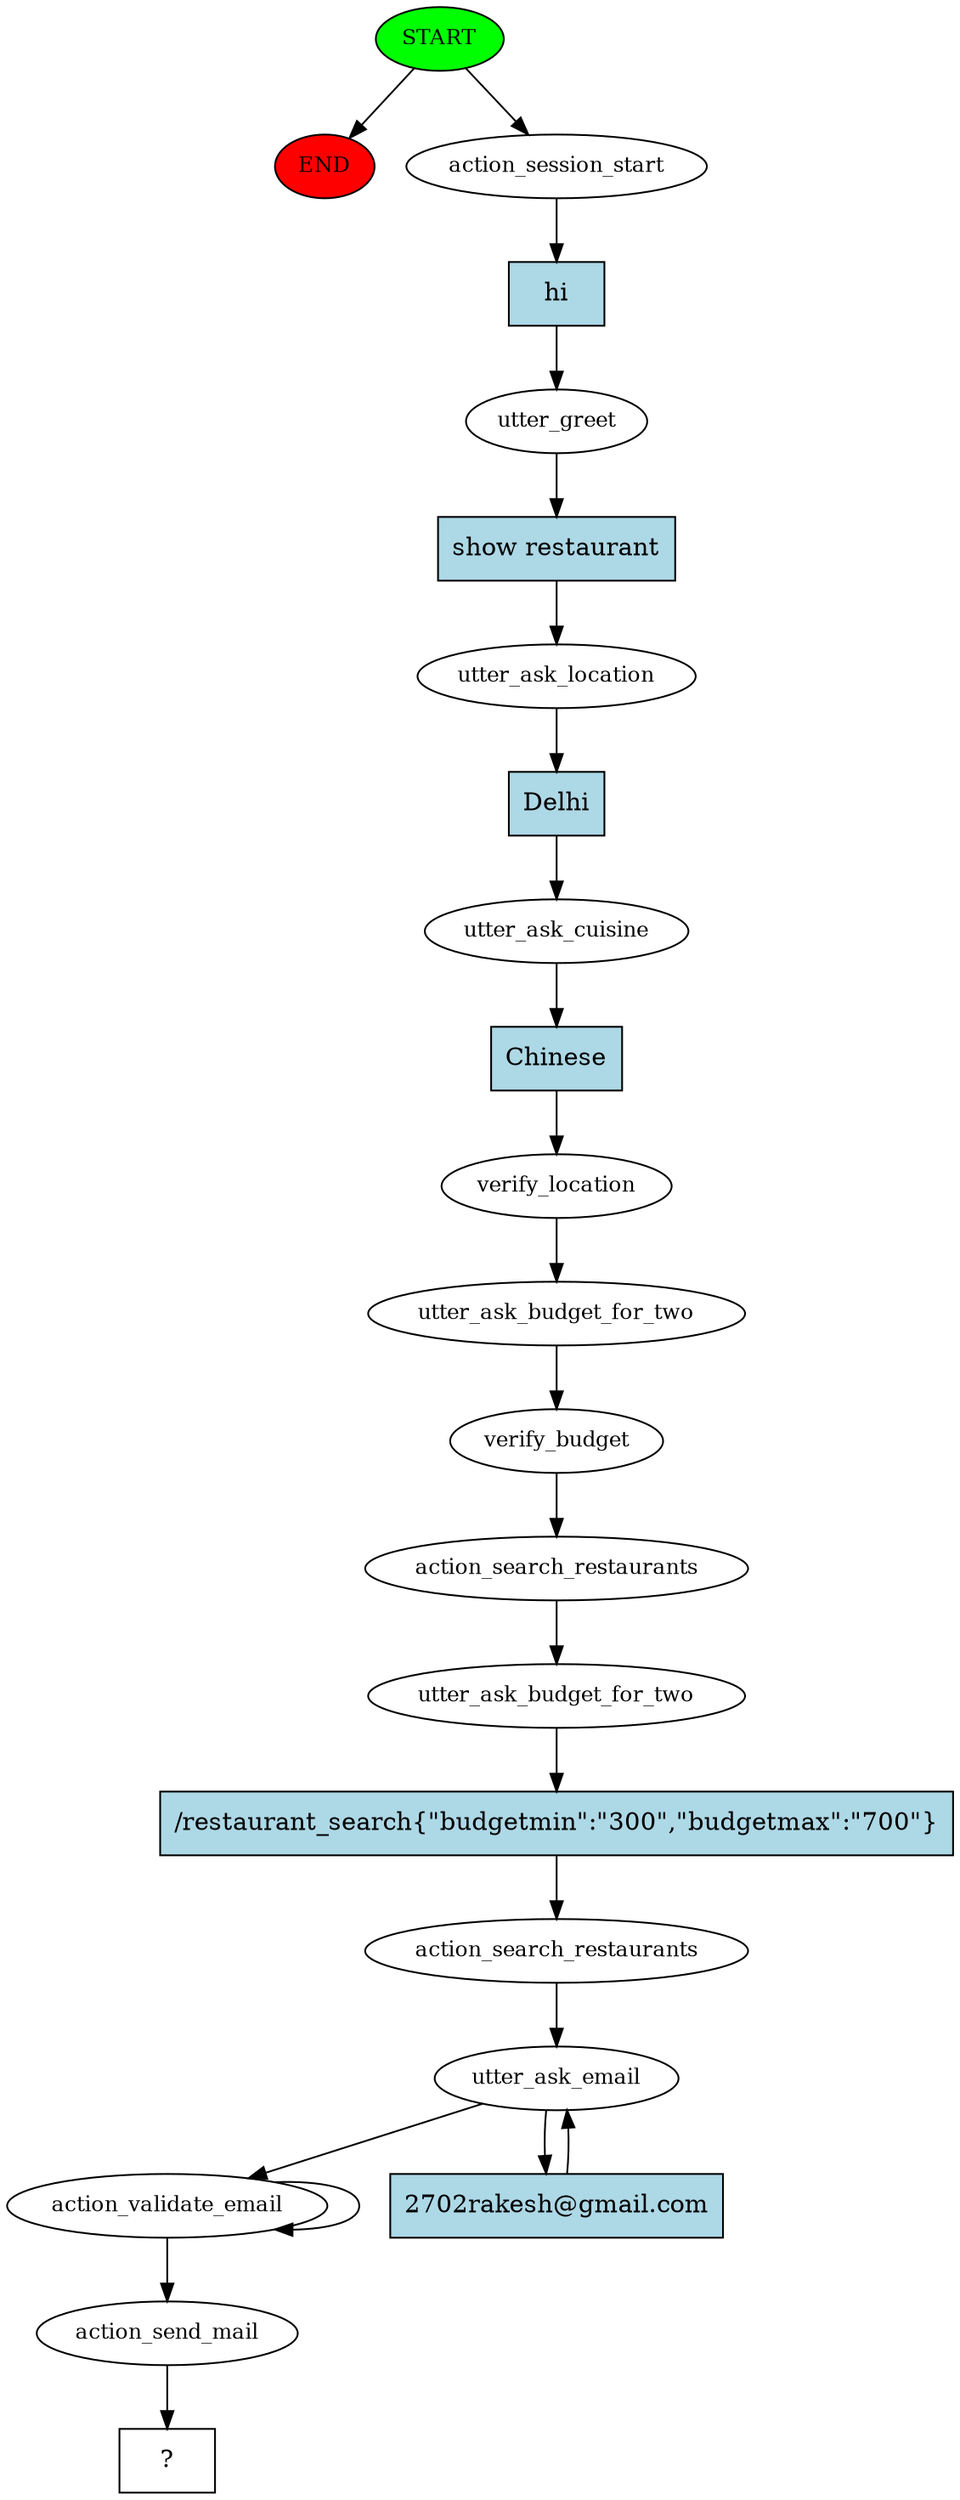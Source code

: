 digraph  {
0 [class="start active", fillcolor=green, fontsize=12, label=START, style=filled];
"-1" [class=end, fillcolor=red, fontsize=12, label=END, style=filled];
1 [class=active, fontsize=12, label=action_session_start];
2 [class=active, fontsize=12, label=utter_greet];
3 [class=active, fontsize=12, label=utter_ask_location];
4 [class=active, fontsize=12, label=utter_ask_cuisine];
5 [class=active, fontsize=12, label=verify_location];
6 [class=active, fontsize=12, label=utter_ask_budget_for_two];
7 [class=active, fontsize=12, label=verify_budget];
8 [class=active, fontsize=12, label=action_search_restaurants];
9 [class=active, fontsize=12, label=utter_ask_budget_for_two];
10 [class=active, fontsize=12, label=action_search_restaurants];
11 [class=active, fontsize=12, label=utter_ask_email];
13 [class=active, fontsize=12, label=action_validate_email];
15 [class=active, fontsize=12, label=action_send_mail];
16 [class="intent dashed active", label="  ?  ", shape=rect];
17 [class="intent active", fillcolor=lightblue, label=hi, shape=rect, style=filled];
18 [class="intent active", fillcolor=lightblue, label="show restaurant", shape=rect, style=filled];
19 [class="intent active", fillcolor=lightblue, label=Delhi, shape=rect, style=filled];
20 [class="intent active", fillcolor=lightblue, label=Chinese, shape=rect, style=filled];
21 [class="intent active", fillcolor=lightblue, label="/restaurant_search{\"budgetmin\":\"300\",\"budgetmax\":\"700\"}", shape=rect, style=filled];
22 [class="intent active", fillcolor=lightblue, label="2702rakesh@gmail.com", shape=rect, style=filled];
0 -> "-1"  [class="", key=NONE, label=""];
0 -> 1  [class=active, key=NONE, label=""];
1 -> 17  [class=active, key=0];
2 -> 18  [class=active, key=0];
3 -> 19  [class=active, key=0];
4 -> 20  [class=active, key=0];
5 -> 6  [class=active, key=NONE, label=""];
6 -> 7  [class=active, key=NONE, label=""];
7 -> 8  [class=active, key=NONE, label=""];
8 -> 9  [class=active, key=NONE, label=""];
9 -> 21  [class=active, key=0];
10 -> 11  [class=active, key=NONE, label=""];
11 -> 13  [class=active, key=NONE, label=""];
11 -> 22  [class=active, key=0];
13 -> 15  [class=active, key=NONE, label=""];
13 -> 13  [class=active, key=NONE, label=""];
15 -> 16  [class=active, key=NONE, label=""];
17 -> 2  [class=active, key=0];
18 -> 3  [class=active, key=0];
19 -> 4  [class=active, key=0];
20 -> 5  [class=active, key=0];
21 -> 10  [class=active, key=0];
22 -> 11  [class=active, key=0];
}
